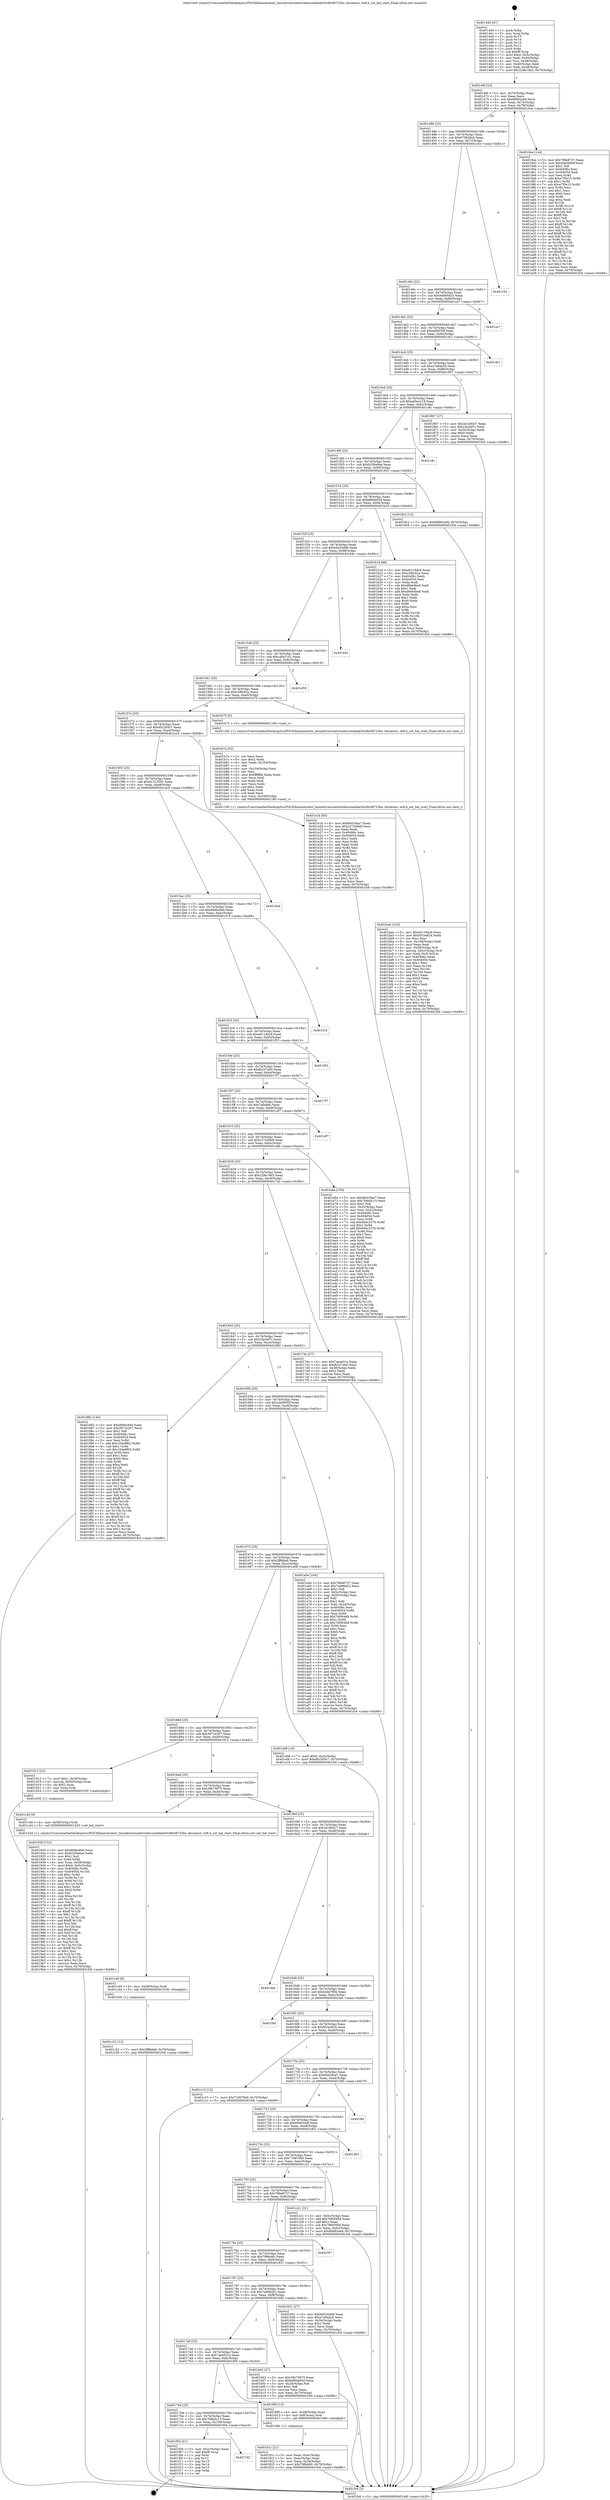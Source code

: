digraph "0x401440" {
  label = "0x401440 (/mnt/c/Users/mathe/Desktop/tcc/POCII/binaries/extr_linuxdriversnetwirelessrealtekrtlwifirtl8723be..btcoexist..wifi.h_set_hal_start_Final-ollvm.out::main(0))"
  labelloc = "t"
  node[shape=record]

  Entry [label="",width=0.3,height=0.3,shape=circle,fillcolor=black,style=filled]
  "0x40146f" [label="{
     0x40146f [23]\l
     | [instrs]\l
     &nbsp;&nbsp;0x40146f \<+3\>: mov -0x70(%rbp),%eax\l
     &nbsp;&nbsp;0x401472 \<+2\>: mov %eax,%ecx\l
     &nbsp;&nbsp;0x401474 \<+6\>: sub $0x80892ee9,%ecx\l
     &nbsp;&nbsp;0x40147a \<+3\>: mov %eax,-0x74(%rbp)\l
     &nbsp;&nbsp;0x40147d \<+3\>: mov %ecx,-0x78(%rbp)\l
     &nbsp;&nbsp;0x401480 \<+6\>: je 00000000004019ce \<main+0x58e\>\l
  }"]
  "0x4019ce" [label="{
     0x4019ce [144]\l
     | [instrs]\l
     &nbsp;&nbsp;0x4019ce \<+5\>: mov $0x789e8737,%eax\l
     &nbsp;&nbsp;0x4019d3 \<+5\>: mov $0x2de0695f,%ecx\l
     &nbsp;&nbsp;0x4019d8 \<+2\>: mov $0x1,%dl\l
     &nbsp;&nbsp;0x4019da \<+7\>: mov 0x40406c,%esi\l
     &nbsp;&nbsp;0x4019e1 \<+7\>: mov 0x404054,%edi\l
     &nbsp;&nbsp;0x4019e8 \<+3\>: mov %esi,%r8d\l
     &nbsp;&nbsp;0x4019eb \<+7\>: add $0xe7f5e15,%r8d\l
     &nbsp;&nbsp;0x4019f2 \<+4\>: sub $0x1,%r8d\l
     &nbsp;&nbsp;0x4019f6 \<+7\>: sub $0xe7f5e15,%r8d\l
     &nbsp;&nbsp;0x4019fd \<+4\>: imul %r8d,%esi\l
     &nbsp;&nbsp;0x401a01 \<+3\>: and $0x1,%esi\l
     &nbsp;&nbsp;0x401a04 \<+3\>: cmp $0x0,%esi\l
     &nbsp;&nbsp;0x401a07 \<+4\>: sete %r9b\l
     &nbsp;&nbsp;0x401a0b \<+3\>: cmp $0xa,%edi\l
     &nbsp;&nbsp;0x401a0e \<+4\>: setl %r10b\l
     &nbsp;&nbsp;0x401a12 \<+3\>: mov %r9b,%r11b\l
     &nbsp;&nbsp;0x401a15 \<+4\>: xor $0xff,%r11b\l
     &nbsp;&nbsp;0x401a19 \<+3\>: mov %r10b,%bl\l
     &nbsp;&nbsp;0x401a1c \<+3\>: xor $0xff,%bl\l
     &nbsp;&nbsp;0x401a1f \<+3\>: xor $0x1,%dl\l
     &nbsp;&nbsp;0x401a22 \<+3\>: mov %r11b,%r14b\l
     &nbsp;&nbsp;0x401a25 \<+4\>: and $0xff,%r14b\l
     &nbsp;&nbsp;0x401a29 \<+3\>: and %dl,%r9b\l
     &nbsp;&nbsp;0x401a2c \<+3\>: mov %bl,%r15b\l
     &nbsp;&nbsp;0x401a2f \<+4\>: and $0xff,%r15b\l
     &nbsp;&nbsp;0x401a33 \<+3\>: and %dl,%r10b\l
     &nbsp;&nbsp;0x401a36 \<+3\>: or %r9b,%r14b\l
     &nbsp;&nbsp;0x401a39 \<+3\>: or %r10b,%r15b\l
     &nbsp;&nbsp;0x401a3c \<+3\>: xor %r15b,%r14b\l
     &nbsp;&nbsp;0x401a3f \<+3\>: or %bl,%r11b\l
     &nbsp;&nbsp;0x401a42 \<+4\>: xor $0xff,%r11b\l
     &nbsp;&nbsp;0x401a46 \<+3\>: or $0x1,%dl\l
     &nbsp;&nbsp;0x401a49 \<+3\>: and %dl,%r11b\l
     &nbsp;&nbsp;0x401a4c \<+3\>: or %r11b,%r14b\l
     &nbsp;&nbsp;0x401a4f \<+4\>: test $0x1,%r14b\l
     &nbsp;&nbsp;0x401a53 \<+3\>: cmovne %ecx,%eax\l
     &nbsp;&nbsp;0x401a56 \<+3\>: mov %eax,-0x70(%rbp)\l
     &nbsp;&nbsp;0x401a59 \<+5\>: jmp 0000000000401fc6 \<main+0xb86\>\l
  }"]
  "0x401486" [label="{
     0x401486 [22]\l
     | [instrs]\l
     &nbsp;&nbsp;0x401486 \<+5\>: jmp 000000000040148b \<main+0x4b\>\l
     &nbsp;&nbsp;0x40148b \<+3\>: mov -0x74(%rbp),%eax\l
     &nbsp;&nbsp;0x40148e \<+5\>: sub $0x870829a5,%eax\l
     &nbsp;&nbsp;0x401493 \<+3\>: mov %eax,-0x7c(%rbp)\l
     &nbsp;&nbsp;0x401496 \<+6\>: je 0000000000401c5e \<main+0x81e\>\l
  }"]
  Exit [label="",width=0.3,height=0.3,shape=circle,fillcolor=black,style=filled,peripheries=2]
  "0x401c5e" [label="{
     0x401c5e\l
  }", style=dashed]
  "0x40149c" [label="{
     0x40149c [22]\l
     | [instrs]\l
     &nbsp;&nbsp;0x40149c \<+5\>: jmp 00000000004014a1 \<main+0x61\>\l
     &nbsp;&nbsp;0x4014a1 \<+3\>: mov -0x74(%rbp),%eax\l
     &nbsp;&nbsp;0x4014a4 \<+5\>: sub $0x94890d33,%eax\l
     &nbsp;&nbsp;0x4014a9 \<+3\>: mov %eax,-0x80(%rbp)\l
     &nbsp;&nbsp;0x4014ac \<+6\>: je 0000000000401ca7 \<main+0x867\>\l
  }"]
  "0x4017d2" [label="{
     0x4017d2\l
  }", style=dashed]
  "0x401ca7" [label="{
     0x401ca7\l
  }", style=dashed]
  "0x4014b2" [label="{
     0x4014b2 [25]\l
     | [instrs]\l
     &nbsp;&nbsp;0x4014b2 \<+5\>: jmp 00000000004014b7 \<main+0x77\>\l
     &nbsp;&nbsp;0x4014b7 \<+3\>: mov -0x74(%rbp),%eax\l
     &nbsp;&nbsp;0x4014ba \<+5\>: sub $0xa4fb550f,%eax\l
     &nbsp;&nbsp;0x4014bf \<+6\>: mov %eax,-0x84(%rbp)\l
     &nbsp;&nbsp;0x4014c5 \<+6\>: je 0000000000401dc1 \<main+0x981\>\l
  }"]
  "0x401f04" [label="{
     0x401f04 [21]\l
     | [instrs]\l
     &nbsp;&nbsp;0x401f04 \<+3\>: mov -0x2c(%rbp),%eax\l
     &nbsp;&nbsp;0x401f07 \<+7\>: add $0xf8,%rsp\l
     &nbsp;&nbsp;0x401f0e \<+1\>: pop %rbx\l
     &nbsp;&nbsp;0x401f0f \<+2\>: pop %r12\l
     &nbsp;&nbsp;0x401f11 \<+2\>: pop %r13\l
     &nbsp;&nbsp;0x401f13 \<+2\>: pop %r14\l
     &nbsp;&nbsp;0x401f15 \<+2\>: pop %r15\l
     &nbsp;&nbsp;0x401f17 \<+1\>: pop %rbp\l
     &nbsp;&nbsp;0x401f18 \<+1\>: ret\l
  }"]
  "0x401dc1" [label="{
     0x401dc1\l
  }", style=dashed]
  "0x4014cb" [label="{
     0x4014cb [25]\l
     | [instrs]\l
     &nbsp;&nbsp;0x4014cb \<+5\>: jmp 00000000004014d0 \<main+0x90\>\l
     &nbsp;&nbsp;0x4014d0 \<+3\>: mov -0x74(%rbp),%eax\l
     &nbsp;&nbsp;0x4014d3 \<+5\>: sub $0xa7a94a26,%eax\l
     &nbsp;&nbsp;0x4014d8 \<+6\>: mov %eax,-0x88(%rbp)\l
     &nbsp;&nbsp;0x4014de \<+6\>: je 0000000000401867 \<main+0x427\>\l
  }"]
  "0x401c52" [label="{
     0x401c52 [12]\l
     | [instrs]\l
     &nbsp;&nbsp;0x401c52 \<+7\>: movl $0x2ff8bfa8,-0x70(%rbp)\l
     &nbsp;&nbsp;0x401c59 \<+5\>: jmp 0000000000401fc6 \<main+0xb86\>\l
  }"]
  "0x401867" [label="{
     0x401867 [27]\l
     | [instrs]\l
     &nbsp;&nbsp;0x401867 \<+5\>: mov $0x3a1b63c7,%eax\l
     &nbsp;&nbsp;0x40186c \<+5\>: mov $0x23a3ef7c,%ecx\l
     &nbsp;&nbsp;0x401871 \<+3\>: mov -0x34(%rbp),%edx\l
     &nbsp;&nbsp;0x401874 \<+3\>: cmp $0x0,%edx\l
     &nbsp;&nbsp;0x401877 \<+3\>: cmove %ecx,%eax\l
     &nbsp;&nbsp;0x40187a \<+3\>: mov %eax,-0x70(%rbp)\l
     &nbsp;&nbsp;0x40187d \<+5\>: jmp 0000000000401fc6 \<main+0xb86\>\l
  }"]
  "0x4014e4" [label="{
     0x4014e4 [25]\l
     | [instrs]\l
     &nbsp;&nbsp;0x4014e4 \<+5\>: jmp 00000000004014e9 \<main+0xa9\>\l
     &nbsp;&nbsp;0x4014e9 \<+3\>: mov -0x74(%rbp),%eax\l
     &nbsp;&nbsp;0x4014ec \<+5\>: sub $0xab5ec218,%eax\l
     &nbsp;&nbsp;0x4014f1 \<+6\>: mov %eax,-0x8c(%rbp)\l
     &nbsp;&nbsp;0x4014f7 \<+6\>: je 0000000000401c8c \<main+0x84c\>\l
  }"]
  "0x401c49" [label="{
     0x401c49 [9]\l
     | [instrs]\l
     &nbsp;&nbsp;0x401c49 \<+4\>: mov -0x58(%rbp),%rdi\l
     &nbsp;&nbsp;0x401c4d \<+5\>: call 0000000000401030 \<free@plt\>\l
     | [calls]\l
     &nbsp;&nbsp;0x401030 \{1\} (unknown)\l
  }"]
  "0x401c8c" [label="{
     0x401c8c\l
  }", style=dashed]
  "0x4014fd" [label="{
     0x4014fd [25]\l
     | [instrs]\l
     &nbsp;&nbsp;0x4014fd \<+5\>: jmp 0000000000401502 \<main+0xc2\>\l
     &nbsp;&nbsp;0x401502 \<+3\>: mov -0x74(%rbp),%eax\l
     &nbsp;&nbsp;0x401505 \<+5\>: sub $0xb259a9ae,%eax\l
     &nbsp;&nbsp;0x40150a \<+6\>: mov %eax,-0x90(%rbp)\l
     &nbsp;&nbsp;0x401510 \<+6\>: je 00000000004019c2 \<main+0x582\>\l
  }"]
  "0x401bae" [label="{
     0x401bae [103]\l
     | [instrs]\l
     &nbsp;&nbsp;0x401bae \<+5\>: mov $0xe0118dc9,%ecx\l
     &nbsp;&nbsp;0x401bb3 \<+5\>: mov $0x5f1be924,%edx\l
     &nbsp;&nbsp;0x401bb8 \<+2\>: xor %esi,%esi\l
     &nbsp;&nbsp;0x401bba \<+6\>: mov -0x108(%rbp),%edi\l
     &nbsp;&nbsp;0x401bc0 \<+3\>: imul %eax,%edi\l
     &nbsp;&nbsp;0x401bc3 \<+4\>: mov -0x58(%rbp),%r8\l
     &nbsp;&nbsp;0x401bc7 \<+4\>: movslq -0x5c(%rbp),%r9\l
     &nbsp;&nbsp;0x401bcb \<+4\>: mov %edi,(%r8,%r9,4)\l
     &nbsp;&nbsp;0x401bcf \<+7\>: mov 0x40406c,%eax\l
     &nbsp;&nbsp;0x401bd6 \<+7\>: mov 0x404054,%edi\l
     &nbsp;&nbsp;0x401bdd \<+3\>: sub $0x1,%esi\l
     &nbsp;&nbsp;0x401be0 \<+3\>: mov %eax,%r10d\l
     &nbsp;&nbsp;0x401be3 \<+3\>: add %esi,%r10d\l
     &nbsp;&nbsp;0x401be6 \<+4\>: imul %r10d,%eax\l
     &nbsp;&nbsp;0x401bea \<+3\>: and $0x1,%eax\l
     &nbsp;&nbsp;0x401bed \<+3\>: cmp $0x0,%eax\l
     &nbsp;&nbsp;0x401bf0 \<+4\>: sete %r11b\l
     &nbsp;&nbsp;0x401bf4 \<+3\>: cmp $0xa,%edi\l
     &nbsp;&nbsp;0x401bf7 \<+3\>: setl %bl\l
     &nbsp;&nbsp;0x401bfa \<+3\>: mov %r11b,%r14b\l
     &nbsp;&nbsp;0x401bfd \<+3\>: and %bl,%r14b\l
     &nbsp;&nbsp;0x401c00 \<+3\>: xor %bl,%r11b\l
     &nbsp;&nbsp;0x401c03 \<+3\>: or %r11b,%r14b\l
     &nbsp;&nbsp;0x401c06 \<+4\>: test $0x1,%r14b\l
     &nbsp;&nbsp;0x401c0a \<+3\>: cmovne %edx,%ecx\l
     &nbsp;&nbsp;0x401c0d \<+3\>: mov %ecx,-0x70(%rbp)\l
     &nbsp;&nbsp;0x401c10 \<+5\>: jmp 0000000000401fc6 \<main+0xb86\>\l
  }"]
  "0x4019c2" [label="{
     0x4019c2 [12]\l
     | [instrs]\l
     &nbsp;&nbsp;0x4019c2 \<+7\>: movl $0x80892ee9,-0x70(%rbp)\l
     &nbsp;&nbsp;0x4019c9 \<+5\>: jmp 0000000000401fc6 \<main+0xb86\>\l
  }"]
  "0x401516" [label="{
     0x401516 [25]\l
     | [instrs]\l
     &nbsp;&nbsp;0x401516 \<+5\>: jmp 000000000040151b \<main+0xdb\>\l
     &nbsp;&nbsp;0x40151b \<+3\>: mov -0x74(%rbp),%eax\l
     &nbsp;&nbsp;0x40151e \<+5\>: sub $0xb86da93d,%eax\l
     &nbsp;&nbsp;0x401523 \<+6\>: mov %eax,-0x94(%rbp)\l
     &nbsp;&nbsp;0x401529 \<+6\>: je 0000000000401b1d \<main+0x6dd\>\l
  }"]
  "0x401b7a" [label="{
     0x401b7a [52]\l
     | [instrs]\l
     &nbsp;&nbsp;0x401b7a \<+2\>: xor %ecx,%ecx\l
     &nbsp;&nbsp;0x401b7c \<+5\>: mov $0x2,%edx\l
     &nbsp;&nbsp;0x401b81 \<+6\>: mov %edx,-0x104(%rbp)\l
     &nbsp;&nbsp;0x401b87 \<+1\>: cltd\l
     &nbsp;&nbsp;0x401b88 \<+6\>: mov -0x104(%rbp),%esi\l
     &nbsp;&nbsp;0x401b8e \<+2\>: idiv %esi\l
     &nbsp;&nbsp;0x401b90 \<+6\>: imul $0xfffffffe,%edx,%edx\l
     &nbsp;&nbsp;0x401b96 \<+2\>: mov %ecx,%edi\l
     &nbsp;&nbsp;0x401b98 \<+2\>: sub %edx,%edi\l
     &nbsp;&nbsp;0x401b9a \<+2\>: mov %ecx,%edx\l
     &nbsp;&nbsp;0x401b9c \<+3\>: sub $0x1,%edx\l
     &nbsp;&nbsp;0x401b9f \<+2\>: add %edx,%edi\l
     &nbsp;&nbsp;0x401ba1 \<+2\>: sub %edi,%ecx\l
     &nbsp;&nbsp;0x401ba3 \<+6\>: mov %ecx,-0x108(%rbp)\l
     &nbsp;&nbsp;0x401ba9 \<+5\>: call 0000000000401160 \<next_i\>\l
     | [calls]\l
     &nbsp;&nbsp;0x401160 \{1\} (/mnt/c/Users/mathe/Desktop/tcc/POCII/binaries/extr_linuxdriversnetwirelessrealtekrtlwifirtl8723be..btcoexist..wifi.h_set_hal_start_Final-ollvm.out::next_i)\l
  }"]
  "0x401b1d" [label="{
     0x401b1d [88]\l
     | [instrs]\l
     &nbsp;&nbsp;0x401b1d \<+5\>: mov $0xe0118dc9,%eax\l
     &nbsp;&nbsp;0x401b22 \<+5\>: mov $0xc5f9c62a,%ecx\l
     &nbsp;&nbsp;0x401b27 \<+7\>: mov 0x40406c,%edx\l
     &nbsp;&nbsp;0x401b2e \<+7\>: mov 0x404054,%esi\l
     &nbsp;&nbsp;0x401b35 \<+2\>: mov %edx,%edi\l
     &nbsp;&nbsp;0x401b37 \<+6\>: sub $0xd9eb4be6,%edi\l
     &nbsp;&nbsp;0x401b3d \<+3\>: sub $0x1,%edi\l
     &nbsp;&nbsp;0x401b40 \<+6\>: add $0xd9eb4be6,%edi\l
     &nbsp;&nbsp;0x401b46 \<+3\>: imul %edi,%edx\l
     &nbsp;&nbsp;0x401b49 \<+3\>: and $0x1,%edx\l
     &nbsp;&nbsp;0x401b4c \<+3\>: cmp $0x0,%edx\l
     &nbsp;&nbsp;0x401b4f \<+4\>: sete %r8b\l
     &nbsp;&nbsp;0x401b53 \<+3\>: cmp $0xa,%esi\l
     &nbsp;&nbsp;0x401b56 \<+4\>: setl %r9b\l
     &nbsp;&nbsp;0x401b5a \<+3\>: mov %r8b,%r10b\l
     &nbsp;&nbsp;0x401b5d \<+3\>: and %r9b,%r10b\l
     &nbsp;&nbsp;0x401b60 \<+3\>: xor %r9b,%r8b\l
     &nbsp;&nbsp;0x401b63 \<+3\>: or %r8b,%r10b\l
     &nbsp;&nbsp;0x401b66 \<+4\>: test $0x1,%r10b\l
     &nbsp;&nbsp;0x401b6a \<+3\>: cmovne %ecx,%eax\l
     &nbsp;&nbsp;0x401b6d \<+3\>: mov %eax,-0x70(%rbp)\l
     &nbsp;&nbsp;0x401b70 \<+5\>: jmp 0000000000401fc6 \<main+0xb86\>\l
  }"]
  "0x40152f" [label="{
     0x40152f [25]\l
     | [instrs]\l
     &nbsp;&nbsp;0x40152f \<+5\>: jmp 0000000000401534 \<main+0xf4\>\l
     &nbsp;&nbsp;0x401534 \<+3\>: mov -0x74(%rbp),%eax\l
     &nbsp;&nbsp;0x401537 \<+5\>: sub $0xb9320dd6,%eax\l
     &nbsp;&nbsp;0x40153c \<+6\>: mov %eax,-0x98(%rbp)\l
     &nbsp;&nbsp;0x401542 \<+6\>: je 000000000040184c \<main+0x40c\>\l
  }"]
  "0x401929" [label="{
     0x401929 [153]\l
     | [instrs]\l
     &nbsp;&nbsp;0x401929 \<+5\>: mov $0xd94bc6e6,%ecx\l
     &nbsp;&nbsp;0x40192e \<+5\>: mov $0xb259a9ae,%edx\l
     &nbsp;&nbsp;0x401933 \<+3\>: mov $0x1,%sil\l
     &nbsp;&nbsp;0x401936 \<+3\>: xor %r8d,%r8d\l
     &nbsp;&nbsp;0x401939 \<+4\>: mov %rax,-0x58(%rbp)\l
     &nbsp;&nbsp;0x40193d \<+7\>: movl $0x0,-0x5c(%rbp)\l
     &nbsp;&nbsp;0x401944 \<+8\>: mov 0x40406c,%r9d\l
     &nbsp;&nbsp;0x40194c \<+8\>: mov 0x404054,%r10d\l
     &nbsp;&nbsp;0x401954 \<+4\>: sub $0x1,%r8d\l
     &nbsp;&nbsp;0x401958 \<+3\>: mov %r9d,%r11d\l
     &nbsp;&nbsp;0x40195b \<+3\>: add %r8d,%r11d\l
     &nbsp;&nbsp;0x40195e \<+4\>: imul %r11d,%r9d\l
     &nbsp;&nbsp;0x401962 \<+4\>: and $0x1,%r9d\l
     &nbsp;&nbsp;0x401966 \<+4\>: cmp $0x0,%r9d\l
     &nbsp;&nbsp;0x40196a \<+3\>: sete %bl\l
     &nbsp;&nbsp;0x40196d \<+4\>: cmp $0xa,%r10d\l
     &nbsp;&nbsp;0x401971 \<+4\>: setl %r14b\l
     &nbsp;&nbsp;0x401975 \<+3\>: mov %bl,%r15b\l
     &nbsp;&nbsp;0x401978 \<+4\>: xor $0xff,%r15b\l
     &nbsp;&nbsp;0x40197c \<+3\>: mov %r14b,%r12b\l
     &nbsp;&nbsp;0x40197f \<+4\>: xor $0xff,%r12b\l
     &nbsp;&nbsp;0x401983 \<+4\>: xor $0x1,%sil\l
     &nbsp;&nbsp;0x401987 \<+3\>: mov %r15b,%r13b\l
     &nbsp;&nbsp;0x40198a \<+4\>: and $0xff,%r13b\l
     &nbsp;&nbsp;0x40198e \<+3\>: and %sil,%bl\l
     &nbsp;&nbsp;0x401991 \<+3\>: mov %r12b,%al\l
     &nbsp;&nbsp;0x401994 \<+2\>: and $0xff,%al\l
     &nbsp;&nbsp;0x401996 \<+3\>: and %sil,%r14b\l
     &nbsp;&nbsp;0x401999 \<+3\>: or %bl,%r13b\l
     &nbsp;&nbsp;0x40199c \<+3\>: or %r14b,%al\l
     &nbsp;&nbsp;0x40199f \<+3\>: xor %al,%r13b\l
     &nbsp;&nbsp;0x4019a2 \<+3\>: or %r12b,%r15b\l
     &nbsp;&nbsp;0x4019a5 \<+4\>: xor $0xff,%r15b\l
     &nbsp;&nbsp;0x4019a9 \<+4\>: or $0x1,%sil\l
     &nbsp;&nbsp;0x4019ad \<+3\>: and %sil,%r15b\l
     &nbsp;&nbsp;0x4019b0 \<+3\>: or %r15b,%r13b\l
     &nbsp;&nbsp;0x4019b3 \<+4\>: test $0x1,%r13b\l
     &nbsp;&nbsp;0x4019b7 \<+3\>: cmovne %edx,%ecx\l
     &nbsp;&nbsp;0x4019ba \<+3\>: mov %ecx,-0x70(%rbp)\l
     &nbsp;&nbsp;0x4019bd \<+5\>: jmp 0000000000401fc6 \<main+0xb86\>\l
  }"]
  "0x40184c" [label="{
     0x40184c\l
  }", style=dashed]
  "0x401548" [label="{
     0x401548 [25]\l
     | [instrs]\l
     &nbsp;&nbsp;0x401548 \<+5\>: jmp 000000000040154d \<main+0x10d\>\l
     &nbsp;&nbsp;0x40154d \<+3\>: mov -0x74(%rbp),%eax\l
     &nbsp;&nbsp;0x401550 \<+5\>: sub $0xc4f431d1,%eax\l
     &nbsp;&nbsp;0x401555 \<+6\>: mov %eax,-0x9c(%rbp)\l
     &nbsp;&nbsp;0x40155b \<+6\>: je 0000000000401d59 \<main+0x919\>\l
  }"]
  "0x40181c" [label="{
     0x40181c [21]\l
     | [instrs]\l
     &nbsp;&nbsp;0x40181c \<+3\>: mov %eax,-0x4c(%rbp)\l
     &nbsp;&nbsp;0x40181f \<+3\>: mov -0x4c(%rbp),%eax\l
     &nbsp;&nbsp;0x401822 \<+3\>: mov %eax,-0x34(%rbp)\l
     &nbsp;&nbsp;0x401825 \<+7\>: movl $0x79f6d4fc,-0x70(%rbp)\l
     &nbsp;&nbsp;0x40182c \<+5\>: jmp 0000000000401fc6 \<main+0xb86\>\l
  }"]
  "0x401d59" [label="{
     0x401d59\l
  }", style=dashed]
  "0x401561" [label="{
     0x401561 [25]\l
     | [instrs]\l
     &nbsp;&nbsp;0x401561 \<+5\>: jmp 0000000000401566 \<main+0x126\>\l
     &nbsp;&nbsp;0x401566 \<+3\>: mov -0x74(%rbp),%eax\l
     &nbsp;&nbsp;0x401569 \<+5\>: sub $0xc5f9c62a,%eax\l
     &nbsp;&nbsp;0x40156e \<+6\>: mov %eax,-0xa0(%rbp)\l
     &nbsp;&nbsp;0x401574 \<+6\>: je 0000000000401b75 \<main+0x735\>\l
  }"]
  "0x4017b9" [label="{
     0x4017b9 [25]\l
     | [instrs]\l
     &nbsp;&nbsp;0x4017b9 \<+5\>: jmp 00000000004017be \<main+0x37e\>\l
     &nbsp;&nbsp;0x4017be \<+3\>: mov -0x74(%rbp),%eax\l
     &nbsp;&nbsp;0x4017c1 \<+5\>: sub $0x7b8e5c13,%eax\l
     &nbsp;&nbsp;0x4017c6 \<+6\>: mov %eax,-0x100(%rbp)\l
     &nbsp;&nbsp;0x4017cc \<+6\>: je 0000000000401f04 \<main+0xac4\>\l
  }"]
  "0x401b75" [label="{
     0x401b75 [5]\l
     | [instrs]\l
     &nbsp;&nbsp;0x401b75 \<+5\>: call 0000000000401160 \<next_i\>\l
     | [calls]\l
     &nbsp;&nbsp;0x401160 \{1\} (/mnt/c/Users/mathe/Desktop/tcc/POCII/binaries/extr_linuxdriversnetwirelessrealtekrtlwifirtl8723be..btcoexist..wifi.h_set_hal_start_Final-ollvm.out::next_i)\l
  }"]
  "0x40157a" [label="{
     0x40157a [25]\l
     | [instrs]\l
     &nbsp;&nbsp;0x40157a \<+5\>: jmp 000000000040157f \<main+0x13f\>\l
     &nbsp;&nbsp;0x40157f \<+3\>: mov -0x74(%rbp),%eax\l
     &nbsp;&nbsp;0x401582 \<+5\>: sub $0xd02305c7,%eax\l
     &nbsp;&nbsp;0x401587 \<+6\>: mov %eax,-0xa4(%rbp)\l
     &nbsp;&nbsp;0x40158d \<+6\>: je 0000000000401e1b \<main+0x9db\>\l
  }"]
  "0x40180f" [label="{
     0x40180f [13]\l
     | [instrs]\l
     &nbsp;&nbsp;0x40180f \<+4\>: mov -0x48(%rbp),%rax\l
     &nbsp;&nbsp;0x401813 \<+4\>: mov 0x8(%rax),%rdi\l
     &nbsp;&nbsp;0x401817 \<+5\>: call 0000000000401060 \<atoi@plt\>\l
     | [calls]\l
     &nbsp;&nbsp;0x401060 \{1\} (unknown)\l
  }"]
  "0x401e1b" [label="{
     0x401e1b [83]\l
     | [instrs]\l
     &nbsp;&nbsp;0x401e1b \<+5\>: mov $0x66d18aa7,%eax\l
     &nbsp;&nbsp;0x401e20 \<+5\>: mov $0x2272d4b9,%ecx\l
     &nbsp;&nbsp;0x401e25 \<+2\>: xor %edx,%edx\l
     &nbsp;&nbsp;0x401e27 \<+7\>: mov 0x40406c,%esi\l
     &nbsp;&nbsp;0x401e2e \<+7\>: mov 0x404054,%edi\l
     &nbsp;&nbsp;0x401e35 \<+3\>: sub $0x1,%edx\l
     &nbsp;&nbsp;0x401e38 \<+3\>: mov %esi,%r8d\l
     &nbsp;&nbsp;0x401e3b \<+3\>: add %edx,%r8d\l
     &nbsp;&nbsp;0x401e3e \<+4\>: imul %r8d,%esi\l
     &nbsp;&nbsp;0x401e42 \<+3\>: and $0x1,%esi\l
     &nbsp;&nbsp;0x401e45 \<+3\>: cmp $0x0,%esi\l
     &nbsp;&nbsp;0x401e48 \<+4\>: sete %r9b\l
     &nbsp;&nbsp;0x401e4c \<+3\>: cmp $0xa,%edi\l
     &nbsp;&nbsp;0x401e4f \<+4\>: setl %r10b\l
     &nbsp;&nbsp;0x401e53 \<+3\>: mov %r9b,%r11b\l
     &nbsp;&nbsp;0x401e56 \<+3\>: and %r10b,%r11b\l
     &nbsp;&nbsp;0x401e59 \<+3\>: xor %r10b,%r9b\l
     &nbsp;&nbsp;0x401e5c \<+3\>: or %r9b,%r11b\l
     &nbsp;&nbsp;0x401e5f \<+4\>: test $0x1,%r11b\l
     &nbsp;&nbsp;0x401e63 \<+3\>: cmovne %ecx,%eax\l
     &nbsp;&nbsp;0x401e66 \<+3\>: mov %eax,-0x70(%rbp)\l
     &nbsp;&nbsp;0x401e69 \<+5\>: jmp 0000000000401fc6 \<main+0xb86\>\l
  }"]
  "0x401593" [label="{
     0x401593 [25]\l
     | [instrs]\l
     &nbsp;&nbsp;0x401593 \<+5\>: jmp 0000000000401598 \<main+0x158\>\l
     &nbsp;&nbsp;0x401598 \<+3\>: mov -0x74(%rbp),%eax\l
     &nbsp;&nbsp;0x40159b \<+5\>: sub $0xd1312591,%eax\l
     &nbsp;&nbsp;0x4015a0 \<+6\>: mov %eax,-0xa8(%rbp)\l
     &nbsp;&nbsp;0x4015a6 \<+6\>: je 0000000000401dcd \<main+0x98d\>\l
  }"]
  "0x4017a0" [label="{
     0x4017a0 [25]\l
     | [instrs]\l
     &nbsp;&nbsp;0x4017a0 \<+5\>: jmp 00000000004017a5 \<main+0x365\>\l
     &nbsp;&nbsp;0x4017a5 \<+3\>: mov -0x74(%rbp),%eax\l
     &nbsp;&nbsp;0x4017a8 \<+5\>: sub $0x7aee631e,%eax\l
     &nbsp;&nbsp;0x4017ad \<+6\>: mov %eax,-0xfc(%rbp)\l
     &nbsp;&nbsp;0x4017b3 \<+6\>: je 000000000040180f \<main+0x3cf\>\l
  }"]
  "0x401dcd" [label="{
     0x401dcd\l
  }", style=dashed]
  "0x4015ac" [label="{
     0x4015ac [25]\l
     | [instrs]\l
     &nbsp;&nbsp;0x4015ac \<+5\>: jmp 00000000004015b1 \<main+0x171\>\l
     &nbsp;&nbsp;0x4015b1 \<+3\>: mov -0x74(%rbp),%eax\l
     &nbsp;&nbsp;0x4015b4 \<+5\>: sub $0xd94bc6e6,%eax\l
     &nbsp;&nbsp;0x4015b9 \<+6\>: mov %eax,-0xac(%rbp)\l
     &nbsp;&nbsp;0x4015bf \<+6\>: je 0000000000401f19 \<main+0xad9\>\l
  }"]
  "0x401b02" [label="{
     0x401b02 [27]\l
     | [instrs]\l
     &nbsp;&nbsp;0x401b02 \<+5\>: mov $0x39b75875,%eax\l
     &nbsp;&nbsp;0x401b07 \<+5\>: mov $0xb86da93d,%ecx\l
     &nbsp;&nbsp;0x401b0c \<+3\>: mov -0x2d(%rbp),%dl\l
     &nbsp;&nbsp;0x401b0f \<+3\>: test $0x1,%dl\l
     &nbsp;&nbsp;0x401b12 \<+3\>: cmovne %ecx,%eax\l
     &nbsp;&nbsp;0x401b15 \<+3\>: mov %eax,-0x70(%rbp)\l
     &nbsp;&nbsp;0x401b18 \<+5\>: jmp 0000000000401fc6 \<main+0xb86\>\l
  }"]
  "0x401f19" [label="{
     0x401f19\l
  }", style=dashed]
  "0x4015c5" [label="{
     0x4015c5 [25]\l
     | [instrs]\l
     &nbsp;&nbsp;0x4015c5 \<+5\>: jmp 00000000004015ca \<main+0x18a\>\l
     &nbsp;&nbsp;0x4015ca \<+3\>: mov -0x74(%rbp),%eax\l
     &nbsp;&nbsp;0x4015cd \<+5\>: sub $0xe0118dc9,%eax\l
     &nbsp;&nbsp;0x4015d2 \<+6\>: mov %eax,-0xb0(%rbp)\l
     &nbsp;&nbsp;0x4015d8 \<+6\>: je 0000000000401f53 \<main+0xb13\>\l
  }"]
  "0x401787" [label="{
     0x401787 [25]\l
     | [instrs]\l
     &nbsp;&nbsp;0x401787 \<+5\>: jmp 000000000040178c \<main+0x34c\>\l
     &nbsp;&nbsp;0x40178c \<+3\>: mov -0x74(%rbp),%eax\l
     &nbsp;&nbsp;0x40178f \<+5\>: sub $0x7ad96d32,%eax\l
     &nbsp;&nbsp;0x401794 \<+6\>: mov %eax,-0xf8(%rbp)\l
     &nbsp;&nbsp;0x40179a \<+6\>: je 0000000000401b02 \<main+0x6c2\>\l
  }"]
  "0x401f53" [label="{
     0x401f53\l
  }", style=dashed]
  "0x4015de" [label="{
     0x4015de [25]\l
     | [instrs]\l
     &nbsp;&nbsp;0x4015de \<+5\>: jmp 00000000004015e3 \<main+0x1a3\>\l
     &nbsp;&nbsp;0x4015e3 \<+3\>: mov -0x74(%rbp),%eax\l
     &nbsp;&nbsp;0x4015e6 \<+5\>: sub $0xfb237a00,%eax\l
     &nbsp;&nbsp;0x4015eb \<+6\>: mov %eax,-0xb4(%rbp)\l
     &nbsp;&nbsp;0x4015f1 \<+6\>: je 00000000004017f7 \<main+0x3b7\>\l
  }"]
  "0x401831" [label="{
     0x401831 [27]\l
     | [instrs]\l
     &nbsp;&nbsp;0x401831 \<+5\>: mov $0xb9320dd6,%eax\l
     &nbsp;&nbsp;0x401836 \<+5\>: mov $0xa7a94a26,%ecx\l
     &nbsp;&nbsp;0x40183b \<+3\>: mov -0x34(%rbp),%edx\l
     &nbsp;&nbsp;0x40183e \<+3\>: cmp $0x1,%edx\l
     &nbsp;&nbsp;0x401841 \<+3\>: cmovl %ecx,%eax\l
     &nbsp;&nbsp;0x401844 \<+3\>: mov %eax,-0x70(%rbp)\l
     &nbsp;&nbsp;0x401847 \<+5\>: jmp 0000000000401fc6 \<main+0xb86\>\l
  }"]
  "0x4017f7" [label="{
     0x4017f7\l
  }", style=dashed]
  "0x4015f7" [label="{
     0x4015f7 [25]\l
     | [instrs]\l
     &nbsp;&nbsp;0x4015f7 \<+5\>: jmp 00000000004015fc \<main+0x1bc\>\l
     &nbsp;&nbsp;0x4015fc \<+3\>: mov -0x74(%rbp),%eax\l
     &nbsp;&nbsp;0x4015ff \<+5\>: sub $0x7adab8c,%eax\l
     &nbsp;&nbsp;0x401604 \<+6\>: mov %eax,-0xb8(%rbp)\l
     &nbsp;&nbsp;0x40160a \<+6\>: je 0000000000401df7 \<main+0x9b7\>\l
  }"]
  "0x40176e" [label="{
     0x40176e [25]\l
     | [instrs]\l
     &nbsp;&nbsp;0x40176e \<+5\>: jmp 0000000000401773 \<main+0x333\>\l
     &nbsp;&nbsp;0x401773 \<+3\>: mov -0x74(%rbp),%eax\l
     &nbsp;&nbsp;0x401776 \<+5\>: sub $0x79f6d4fc,%eax\l
     &nbsp;&nbsp;0x40177b \<+6\>: mov %eax,-0xf4(%rbp)\l
     &nbsp;&nbsp;0x401781 \<+6\>: je 0000000000401831 \<main+0x3f1\>\l
  }"]
  "0x401df7" [label="{
     0x401df7\l
  }", style=dashed]
  "0x401610" [label="{
     0x401610 [25]\l
     | [instrs]\l
     &nbsp;&nbsp;0x401610 \<+5\>: jmp 0000000000401615 \<main+0x1d5\>\l
     &nbsp;&nbsp;0x401615 \<+3\>: mov -0x74(%rbp),%eax\l
     &nbsp;&nbsp;0x401618 \<+5\>: sub $0x2272d4b9,%eax\l
     &nbsp;&nbsp;0x40161d \<+6\>: mov %eax,-0xbc(%rbp)\l
     &nbsp;&nbsp;0x401623 \<+6\>: je 0000000000401e6e \<main+0xa2e\>\l
  }"]
  "0x401f47" [label="{
     0x401f47\l
  }", style=dashed]
  "0x401e6e" [label="{
     0x401e6e [150]\l
     | [instrs]\l
     &nbsp;&nbsp;0x401e6e \<+5\>: mov $0x66d18aa7,%eax\l
     &nbsp;&nbsp;0x401e73 \<+5\>: mov $0x7b8e5c13,%ecx\l
     &nbsp;&nbsp;0x401e78 \<+2\>: mov $0x1,%dl\l
     &nbsp;&nbsp;0x401e7a \<+3\>: mov -0x3c(%rbp),%esi\l
     &nbsp;&nbsp;0x401e7d \<+3\>: mov %esi,-0x2c(%rbp)\l
     &nbsp;&nbsp;0x401e80 \<+7\>: mov 0x40406c,%esi\l
     &nbsp;&nbsp;0x401e87 \<+7\>: mov 0x404054,%edi\l
     &nbsp;&nbsp;0x401e8e \<+3\>: mov %esi,%r8d\l
     &nbsp;&nbsp;0x401e91 \<+7\>: sub $0x6d4c237b,%r8d\l
     &nbsp;&nbsp;0x401e98 \<+4\>: sub $0x1,%r8d\l
     &nbsp;&nbsp;0x401e9c \<+7\>: add $0x6d4c237b,%r8d\l
     &nbsp;&nbsp;0x401ea3 \<+4\>: imul %r8d,%esi\l
     &nbsp;&nbsp;0x401ea7 \<+3\>: and $0x1,%esi\l
     &nbsp;&nbsp;0x401eaa \<+3\>: cmp $0x0,%esi\l
     &nbsp;&nbsp;0x401ead \<+4\>: sete %r9b\l
     &nbsp;&nbsp;0x401eb1 \<+3\>: cmp $0xa,%edi\l
     &nbsp;&nbsp;0x401eb4 \<+4\>: setl %r10b\l
     &nbsp;&nbsp;0x401eb8 \<+3\>: mov %r9b,%r11b\l
     &nbsp;&nbsp;0x401ebb \<+4\>: xor $0xff,%r11b\l
     &nbsp;&nbsp;0x401ebf \<+3\>: mov %r10b,%bl\l
     &nbsp;&nbsp;0x401ec2 \<+3\>: xor $0xff,%bl\l
     &nbsp;&nbsp;0x401ec5 \<+3\>: xor $0x1,%dl\l
     &nbsp;&nbsp;0x401ec8 \<+3\>: mov %r11b,%r14b\l
     &nbsp;&nbsp;0x401ecb \<+4\>: and $0xff,%r14b\l
     &nbsp;&nbsp;0x401ecf \<+3\>: and %dl,%r9b\l
     &nbsp;&nbsp;0x401ed2 \<+3\>: mov %bl,%r15b\l
     &nbsp;&nbsp;0x401ed5 \<+4\>: and $0xff,%r15b\l
     &nbsp;&nbsp;0x401ed9 \<+3\>: and %dl,%r10b\l
     &nbsp;&nbsp;0x401edc \<+3\>: or %r9b,%r14b\l
     &nbsp;&nbsp;0x401edf \<+3\>: or %r10b,%r15b\l
     &nbsp;&nbsp;0x401ee2 \<+3\>: xor %r15b,%r14b\l
     &nbsp;&nbsp;0x401ee5 \<+3\>: or %bl,%r11b\l
     &nbsp;&nbsp;0x401ee8 \<+4\>: xor $0xff,%r11b\l
     &nbsp;&nbsp;0x401eec \<+3\>: or $0x1,%dl\l
     &nbsp;&nbsp;0x401eef \<+3\>: and %dl,%r11b\l
     &nbsp;&nbsp;0x401ef2 \<+3\>: or %r11b,%r14b\l
     &nbsp;&nbsp;0x401ef5 \<+4\>: test $0x1,%r14b\l
     &nbsp;&nbsp;0x401ef9 \<+3\>: cmovne %ecx,%eax\l
     &nbsp;&nbsp;0x401efc \<+3\>: mov %eax,-0x70(%rbp)\l
     &nbsp;&nbsp;0x401eff \<+5\>: jmp 0000000000401fc6 \<main+0xb86\>\l
  }"]
  "0x401629" [label="{
     0x401629 [25]\l
     | [instrs]\l
     &nbsp;&nbsp;0x401629 \<+5\>: jmp 000000000040162e \<main+0x1ee\>\l
     &nbsp;&nbsp;0x40162e \<+3\>: mov -0x74(%rbp),%eax\l
     &nbsp;&nbsp;0x401631 \<+5\>: sub $0x228e19d3,%eax\l
     &nbsp;&nbsp;0x401636 \<+6\>: mov %eax,-0xc0(%rbp)\l
     &nbsp;&nbsp;0x40163c \<+6\>: je 00000000004017dc \<main+0x39c\>\l
  }"]
  "0x401755" [label="{
     0x401755 [25]\l
     | [instrs]\l
     &nbsp;&nbsp;0x401755 \<+5\>: jmp 000000000040175a \<main+0x31a\>\l
     &nbsp;&nbsp;0x40175a \<+3\>: mov -0x74(%rbp),%eax\l
     &nbsp;&nbsp;0x40175d \<+5\>: sub $0x789e8737,%eax\l
     &nbsp;&nbsp;0x401762 \<+6\>: mov %eax,-0xf0(%rbp)\l
     &nbsp;&nbsp;0x401768 \<+6\>: je 0000000000401f47 \<main+0xb07\>\l
  }"]
  "0x4017dc" [label="{
     0x4017dc [27]\l
     | [instrs]\l
     &nbsp;&nbsp;0x4017dc \<+5\>: mov $0x7aee631e,%eax\l
     &nbsp;&nbsp;0x4017e1 \<+5\>: mov $0xfb237a00,%ecx\l
     &nbsp;&nbsp;0x4017e6 \<+3\>: mov -0x38(%rbp),%edx\l
     &nbsp;&nbsp;0x4017e9 \<+3\>: cmp $0x2,%edx\l
     &nbsp;&nbsp;0x4017ec \<+3\>: cmovne %ecx,%eax\l
     &nbsp;&nbsp;0x4017ef \<+3\>: mov %eax,-0x70(%rbp)\l
     &nbsp;&nbsp;0x4017f2 \<+5\>: jmp 0000000000401fc6 \<main+0xb86\>\l
  }"]
  "0x401642" [label="{
     0x401642 [25]\l
     | [instrs]\l
     &nbsp;&nbsp;0x401642 \<+5\>: jmp 0000000000401647 \<main+0x207\>\l
     &nbsp;&nbsp;0x401647 \<+3\>: mov -0x74(%rbp),%eax\l
     &nbsp;&nbsp;0x40164a \<+5\>: sub $0x23a3ef7c,%eax\l
     &nbsp;&nbsp;0x40164f \<+6\>: mov %eax,-0xc4(%rbp)\l
     &nbsp;&nbsp;0x401655 \<+6\>: je 0000000000401882 \<main+0x442\>\l
  }"]
  "0x401fc6" [label="{
     0x401fc6 [5]\l
     | [instrs]\l
     &nbsp;&nbsp;0x401fc6 \<+5\>: jmp 000000000040146f \<main+0x2f\>\l
  }"]
  "0x401440" [label="{
     0x401440 [47]\l
     | [instrs]\l
     &nbsp;&nbsp;0x401440 \<+1\>: push %rbp\l
     &nbsp;&nbsp;0x401441 \<+3\>: mov %rsp,%rbp\l
     &nbsp;&nbsp;0x401444 \<+2\>: push %r15\l
     &nbsp;&nbsp;0x401446 \<+2\>: push %r14\l
     &nbsp;&nbsp;0x401448 \<+2\>: push %r13\l
     &nbsp;&nbsp;0x40144a \<+2\>: push %r12\l
     &nbsp;&nbsp;0x40144c \<+1\>: push %rbx\l
     &nbsp;&nbsp;0x40144d \<+7\>: sub $0xf8,%rsp\l
     &nbsp;&nbsp;0x401454 \<+7\>: movl $0x0,-0x3c(%rbp)\l
     &nbsp;&nbsp;0x40145b \<+3\>: mov %edi,-0x40(%rbp)\l
     &nbsp;&nbsp;0x40145e \<+4\>: mov %rsi,-0x48(%rbp)\l
     &nbsp;&nbsp;0x401462 \<+3\>: mov -0x40(%rbp),%edi\l
     &nbsp;&nbsp;0x401465 \<+3\>: mov %edi,-0x38(%rbp)\l
     &nbsp;&nbsp;0x401468 \<+7\>: movl $0x228e19d3,-0x70(%rbp)\l
  }"]
  "0x401c21" [label="{
     0x401c21 [31]\l
     | [instrs]\l
     &nbsp;&nbsp;0x401c21 \<+3\>: mov -0x5c(%rbp),%eax\l
     &nbsp;&nbsp;0x401c24 \<+5\>: add $0x7f90595d,%eax\l
     &nbsp;&nbsp;0x401c29 \<+3\>: add $0x1,%eax\l
     &nbsp;&nbsp;0x401c2c \<+5\>: sub $0x7f90595d,%eax\l
     &nbsp;&nbsp;0x401c31 \<+3\>: mov %eax,-0x5c(%rbp)\l
     &nbsp;&nbsp;0x401c34 \<+7\>: movl $0x80892ee9,-0x70(%rbp)\l
     &nbsp;&nbsp;0x401c3b \<+5\>: jmp 0000000000401fc6 \<main+0xb86\>\l
  }"]
  "0x401882" [label="{
     0x401882 [144]\l
     | [instrs]\l
     &nbsp;&nbsp;0x401882 \<+5\>: mov $0xd94bc6e6,%eax\l
     &nbsp;&nbsp;0x401887 \<+5\>: mov $0x3971e267,%ecx\l
     &nbsp;&nbsp;0x40188c \<+2\>: mov $0x1,%dl\l
     &nbsp;&nbsp;0x40188e \<+7\>: mov 0x40406c,%esi\l
     &nbsp;&nbsp;0x401895 \<+7\>: mov 0x404054,%edi\l
     &nbsp;&nbsp;0x40189c \<+3\>: mov %esi,%r8d\l
     &nbsp;&nbsp;0x40189f \<+7\>: add $0x104e9f02,%r8d\l
     &nbsp;&nbsp;0x4018a6 \<+4\>: sub $0x1,%r8d\l
     &nbsp;&nbsp;0x4018aa \<+7\>: sub $0x104e9f02,%r8d\l
     &nbsp;&nbsp;0x4018b1 \<+4\>: imul %r8d,%esi\l
     &nbsp;&nbsp;0x4018b5 \<+3\>: and $0x1,%esi\l
     &nbsp;&nbsp;0x4018b8 \<+3\>: cmp $0x0,%esi\l
     &nbsp;&nbsp;0x4018bb \<+4\>: sete %r9b\l
     &nbsp;&nbsp;0x4018bf \<+3\>: cmp $0xa,%edi\l
     &nbsp;&nbsp;0x4018c2 \<+4\>: setl %r10b\l
     &nbsp;&nbsp;0x4018c6 \<+3\>: mov %r9b,%r11b\l
     &nbsp;&nbsp;0x4018c9 \<+4\>: xor $0xff,%r11b\l
     &nbsp;&nbsp;0x4018cd \<+3\>: mov %r10b,%bl\l
     &nbsp;&nbsp;0x4018d0 \<+3\>: xor $0xff,%bl\l
     &nbsp;&nbsp;0x4018d3 \<+3\>: xor $0x1,%dl\l
     &nbsp;&nbsp;0x4018d6 \<+3\>: mov %r11b,%r14b\l
     &nbsp;&nbsp;0x4018d9 \<+4\>: and $0xff,%r14b\l
     &nbsp;&nbsp;0x4018dd \<+3\>: and %dl,%r9b\l
     &nbsp;&nbsp;0x4018e0 \<+3\>: mov %bl,%r15b\l
     &nbsp;&nbsp;0x4018e3 \<+4\>: and $0xff,%r15b\l
     &nbsp;&nbsp;0x4018e7 \<+3\>: and %dl,%r10b\l
     &nbsp;&nbsp;0x4018ea \<+3\>: or %r9b,%r14b\l
     &nbsp;&nbsp;0x4018ed \<+3\>: or %r10b,%r15b\l
     &nbsp;&nbsp;0x4018f0 \<+3\>: xor %r15b,%r14b\l
     &nbsp;&nbsp;0x4018f3 \<+3\>: or %bl,%r11b\l
     &nbsp;&nbsp;0x4018f6 \<+4\>: xor $0xff,%r11b\l
     &nbsp;&nbsp;0x4018fa \<+3\>: or $0x1,%dl\l
     &nbsp;&nbsp;0x4018fd \<+3\>: and %dl,%r11b\l
     &nbsp;&nbsp;0x401900 \<+3\>: or %r11b,%r14b\l
     &nbsp;&nbsp;0x401903 \<+4\>: test $0x1,%r14b\l
     &nbsp;&nbsp;0x401907 \<+3\>: cmovne %ecx,%eax\l
     &nbsp;&nbsp;0x40190a \<+3\>: mov %eax,-0x70(%rbp)\l
     &nbsp;&nbsp;0x40190d \<+5\>: jmp 0000000000401fc6 \<main+0xb86\>\l
  }"]
  "0x40165b" [label="{
     0x40165b [25]\l
     | [instrs]\l
     &nbsp;&nbsp;0x40165b \<+5\>: jmp 0000000000401660 \<main+0x220\>\l
     &nbsp;&nbsp;0x401660 \<+3\>: mov -0x74(%rbp),%eax\l
     &nbsp;&nbsp;0x401663 \<+5\>: sub $0x2de0695f,%eax\l
     &nbsp;&nbsp;0x401668 \<+6\>: mov %eax,-0xc8(%rbp)\l
     &nbsp;&nbsp;0x40166e \<+6\>: je 0000000000401a5e \<main+0x61e\>\l
  }"]
  "0x40173c" [label="{
     0x40173c [25]\l
     | [instrs]\l
     &nbsp;&nbsp;0x40173c \<+5\>: jmp 0000000000401741 \<main+0x301\>\l
     &nbsp;&nbsp;0x401741 \<+3\>: mov -0x74(%rbp),%eax\l
     &nbsp;&nbsp;0x401744 \<+5\>: sub $0x710670b0,%eax\l
     &nbsp;&nbsp;0x401749 \<+6\>: mov %eax,-0xec(%rbp)\l
     &nbsp;&nbsp;0x40174f \<+6\>: je 0000000000401c21 \<main+0x7e1\>\l
  }"]
  "0x401a5e" [label="{
     0x401a5e [164]\l
     | [instrs]\l
     &nbsp;&nbsp;0x401a5e \<+5\>: mov $0x789e8737,%eax\l
     &nbsp;&nbsp;0x401a63 \<+5\>: mov $0x7ad96d32,%ecx\l
     &nbsp;&nbsp;0x401a68 \<+2\>: mov $0x1,%dl\l
     &nbsp;&nbsp;0x401a6a \<+3\>: mov -0x5c(%rbp),%esi\l
     &nbsp;&nbsp;0x401a6d \<+3\>: cmp -0x50(%rbp),%esi\l
     &nbsp;&nbsp;0x401a70 \<+4\>: setl %dil\l
     &nbsp;&nbsp;0x401a74 \<+4\>: and $0x1,%dil\l
     &nbsp;&nbsp;0x401a78 \<+4\>: mov %dil,-0x2d(%rbp)\l
     &nbsp;&nbsp;0x401a7c \<+7\>: mov 0x40406c,%esi\l
     &nbsp;&nbsp;0x401a83 \<+8\>: mov 0x404054,%r8d\l
     &nbsp;&nbsp;0x401a8b \<+3\>: mov %esi,%r9d\l
     &nbsp;&nbsp;0x401a8e \<+7\>: add $0x74f06468,%r9d\l
     &nbsp;&nbsp;0x401a95 \<+4\>: sub $0x1,%r9d\l
     &nbsp;&nbsp;0x401a99 \<+7\>: sub $0x74f06468,%r9d\l
     &nbsp;&nbsp;0x401aa0 \<+4\>: imul %r9d,%esi\l
     &nbsp;&nbsp;0x401aa4 \<+3\>: and $0x1,%esi\l
     &nbsp;&nbsp;0x401aa7 \<+3\>: cmp $0x0,%esi\l
     &nbsp;&nbsp;0x401aaa \<+4\>: sete %dil\l
     &nbsp;&nbsp;0x401aae \<+4\>: cmp $0xa,%r8d\l
     &nbsp;&nbsp;0x401ab2 \<+4\>: setl %r10b\l
     &nbsp;&nbsp;0x401ab6 \<+3\>: mov %dil,%r11b\l
     &nbsp;&nbsp;0x401ab9 \<+4\>: xor $0xff,%r11b\l
     &nbsp;&nbsp;0x401abd \<+3\>: mov %r10b,%bl\l
     &nbsp;&nbsp;0x401ac0 \<+3\>: xor $0xff,%bl\l
     &nbsp;&nbsp;0x401ac3 \<+3\>: xor $0x1,%dl\l
     &nbsp;&nbsp;0x401ac6 \<+3\>: mov %r11b,%r14b\l
     &nbsp;&nbsp;0x401ac9 \<+4\>: and $0xff,%r14b\l
     &nbsp;&nbsp;0x401acd \<+3\>: and %dl,%dil\l
     &nbsp;&nbsp;0x401ad0 \<+3\>: mov %bl,%r15b\l
     &nbsp;&nbsp;0x401ad3 \<+4\>: and $0xff,%r15b\l
     &nbsp;&nbsp;0x401ad7 \<+3\>: and %dl,%r10b\l
     &nbsp;&nbsp;0x401ada \<+3\>: or %dil,%r14b\l
     &nbsp;&nbsp;0x401add \<+3\>: or %r10b,%r15b\l
     &nbsp;&nbsp;0x401ae0 \<+3\>: xor %r15b,%r14b\l
     &nbsp;&nbsp;0x401ae3 \<+3\>: or %bl,%r11b\l
     &nbsp;&nbsp;0x401ae6 \<+4\>: xor $0xff,%r11b\l
     &nbsp;&nbsp;0x401aea \<+3\>: or $0x1,%dl\l
     &nbsp;&nbsp;0x401aed \<+3\>: and %dl,%r11b\l
     &nbsp;&nbsp;0x401af0 \<+3\>: or %r11b,%r14b\l
     &nbsp;&nbsp;0x401af3 \<+4\>: test $0x1,%r14b\l
     &nbsp;&nbsp;0x401af7 \<+3\>: cmovne %ecx,%eax\l
     &nbsp;&nbsp;0x401afa \<+3\>: mov %eax,-0x70(%rbp)\l
     &nbsp;&nbsp;0x401afd \<+5\>: jmp 0000000000401fc6 \<main+0xb86\>\l
  }"]
  "0x401674" [label="{
     0x401674 [25]\l
     | [instrs]\l
     &nbsp;&nbsp;0x401674 \<+5\>: jmp 0000000000401679 \<main+0x239\>\l
     &nbsp;&nbsp;0x401679 \<+3\>: mov -0x74(%rbp),%eax\l
     &nbsp;&nbsp;0x40167c \<+5\>: sub $0x2ff8bfa8,%eax\l
     &nbsp;&nbsp;0x401681 \<+6\>: mov %eax,-0xcc(%rbp)\l
     &nbsp;&nbsp;0x401687 \<+6\>: je 0000000000401e08 \<main+0x9c8\>\l
  }"]
  "0x401d01" [label="{
     0x401d01\l
  }", style=dashed]
  "0x401e08" [label="{
     0x401e08 [19]\l
     | [instrs]\l
     &nbsp;&nbsp;0x401e08 \<+7\>: movl $0x0,-0x3c(%rbp)\l
     &nbsp;&nbsp;0x401e0f \<+7\>: movl $0xd02305c7,-0x70(%rbp)\l
     &nbsp;&nbsp;0x401e16 \<+5\>: jmp 0000000000401fc6 \<main+0xb86\>\l
  }"]
  "0x40168d" [label="{
     0x40168d [25]\l
     | [instrs]\l
     &nbsp;&nbsp;0x40168d \<+5\>: jmp 0000000000401692 \<main+0x252\>\l
     &nbsp;&nbsp;0x401692 \<+3\>: mov -0x74(%rbp),%eax\l
     &nbsp;&nbsp;0x401695 \<+5\>: sub $0x3971e267,%eax\l
     &nbsp;&nbsp;0x40169a \<+6\>: mov %eax,-0xd0(%rbp)\l
     &nbsp;&nbsp;0x4016a0 \<+6\>: je 0000000000401912 \<main+0x4d2\>\l
  }"]
  "0x401723" [label="{
     0x401723 [25]\l
     | [instrs]\l
     &nbsp;&nbsp;0x401723 \<+5\>: jmp 0000000000401728 \<main+0x2e8\>\l
     &nbsp;&nbsp;0x401728 \<+3\>: mov -0x74(%rbp),%eax\l
     &nbsp;&nbsp;0x40172b \<+5\>: sub $0x690624df,%eax\l
     &nbsp;&nbsp;0x401730 \<+6\>: mov %eax,-0xe8(%rbp)\l
     &nbsp;&nbsp;0x401736 \<+6\>: je 0000000000401d01 \<main+0x8c1\>\l
  }"]
  "0x401912" [label="{
     0x401912 [23]\l
     | [instrs]\l
     &nbsp;&nbsp;0x401912 \<+7\>: movl $0x1,-0x50(%rbp)\l
     &nbsp;&nbsp;0x401919 \<+4\>: movslq -0x50(%rbp),%rax\l
     &nbsp;&nbsp;0x40191d \<+4\>: shl $0x2,%rax\l
     &nbsp;&nbsp;0x401921 \<+3\>: mov %rax,%rdi\l
     &nbsp;&nbsp;0x401924 \<+5\>: call 0000000000401050 \<malloc@plt\>\l
     | [calls]\l
     &nbsp;&nbsp;0x401050 \{1\} (unknown)\l
  }"]
  "0x4016a6" [label="{
     0x4016a6 [25]\l
     | [instrs]\l
     &nbsp;&nbsp;0x4016a6 \<+5\>: jmp 00000000004016ab \<main+0x26b\>\l
     &nbsp;&nbsp;0x4016ab \<+3\>: mov -0x74(%rbp),%eax\l
     &nbsp;&nbsp;0x4016ae \<+5\>: sub $0x39b75875,%eax\l
     &nbsp;&nbsp;0x4016b3 \<+6\>: mov %eax,-0xd4(%rbp)\l
     &nbsp;&nbsp;0x4016b9 \<+6\>: je 0000000000401c40 \<main+0x800\>\l
  }"]
  "0x401fbf" [label="{
     0x401fbf\l
  }", style=dashed]
  "0x401c40" [label="{
     0x401c40 [9]\l
     | [instrs]\l
     &nbsp;&nbsp;0x401c40 \<+4\>: mov -0x58(%rbp),%rdi\l
     &nbsp;&nbsp;0x401c44 \<+5\>: call 0000000000401420 \<set_hal_start\>\l
     | [calls]\l
     &nbsp;&nbsp;0x401420 \{1\} (/mnt/c/Users/mathe/Desktop/tcc/POCII/binaries/extr_linuxdriversnetwirelessrealtekrtlwifirtl8723be..btcoexist..wifi.h_set_hal_start_Final-ollvm.out::set_hal_start)\l
  }"]
  "0x4016bf" [label="{
     0x4016bf [25]\l
     | [instrs]\l
     &nbsp;&nbsp;0x4016bf \<+5\>: jmp 00000000004016c4 \<main+0x284\>\l
     &nbsp;&nbsp;0x4016c4 \<+3\>: mov -0x74(%rbp),%eax\l
     &nbsp;&nbsp;0x4016c7 \<+5\>: sub $0x3a1b63c7,%eax\l
     &nbsp;&nbsp;0x4016cc \<+6\>: mov %eax,-0xd8(%rbp)\l
     &nbsp;&nbsp;0x4016d2 \<+6\>: je 0000000000401deb \<main+0x9ab\>\l
  }"]
  "0x40170a" [label="{
     0x40170a [25]\l
     | [instrs]\l
     &nbsp;&nbsp;0x40170a \<+5\>: jmp 000000000040170f \<main+0x2cf\>\l
     &nbsp;&nbsp;0x40170f \<+3\>: mov -0x74(%rbp),%eax\l
     &nbsp;&nbsp;0x401712 \<+5\>: sub $0x66d18aa7,%eax\l
     &nbsp;&nbsp;0x401717 \<+6\>: mov %eax,-0xe4(%rbp)\l
     &nbsp;&nbsp;0x40171d \<+6\>: je 0000000000401fbf \<main+0xb7f\>\l
  }"]
  "0x401deb" [label="{
     0x401deb\l
  }", style=dashed]
  "0x4016d8" [label="{
     0x4016d8 [25]\l
     | [instrs]\l
     &nbsp;&nbsp;0x4016d8 \<+5\>: jmp 00000000004016dd \<main+0x29d\>\l
     &nbsp;&nbsp;0x4016dd \<+3\>: mov -0x74(%rbp),%eax\l
     &nbsp;&nbsp;0x4016e0 \<+5\>: sub $0x44de790e,%eax\l
     &nbsp;&nbsp;0x4016e5 \<+6\>: mov %eax,-0xdc(%rbp)\l
     &nbsp;&nbsp;0x4016eb \<+6\>: je 0000000000401fa0 \<main+0xb60\>\l
  }"]
  "0x401c15" [label="{
     0x401c15 [12]\l
     | [instrs]\l
     &nbsp;&nbsp;0x401c15 \<+7\>: movl $0x710670b0,-0x70(%rbp)\l
     &nbsp;&nbsp;0x401c1c \<+5\>: jmp 0000000000401fc6 \<main+0xb86\>\l
  }"]
  "0x401fa0" [label="{
     0x401fa0\l
  }", style=dashed]
  "0x4016f1" [label="{
     0x4016f1 [25]\l
     | [instrs]\l
     &nbsp;&nbsp;0x4016f1 \<+5\>: jmp 00000000004016f6 \<main+0x2b6\>\l
     &nbsp;&nbsp;0x4016f6 \<+3\>: mov -0x74(%rbp),%eax\l
     &nbsp;&nbsp;0x4016f9 \<+5\>: sub $0x5f1be924,%eax\l
     &nbsp;&nbsp;0x4016fe \<+6\>: mov %eax,-0xe0(%rbp)\l
     &nbsp;&nbsp;0x401704 \<+6\>: je 0000000000401c15 \<main+0x7d5\>\l
  }"]
  Entry -> "0x401440" [label=" 1"]
  "0x40146f" -> "0x4019ce" [label=" 2"]
  "0x40146f" -> "0x401486" [label=" 20"]
  "0x401f04" -> Exit [label=" 1"]
  "0x401486" -> "0x401c5e" [label=" 0"]
  "0x401486" -> "0x40149c" [label=" 20"]
  "0x4017b9" -> "0x4017d2" [label=" 0"]
  "0x40149c" -> "0x401ca7" [label=" 0"]
  "0x40149c" -> "0x4014b2" [label=" 20"]
  "0x4017b9" -> "0x401f04" [label=" 1"]
  "0x4014b2" -> "0x401dc1" [label=" 0"]
  "0x4014b2" -> "0x4014cb" [label=" 20"]
  "0x401e6e" -> "0x401fc6" [label=" 1"]
  "0x4014cb" -> "0x401867" [label=" 1"]
  "0x4014cb" -> "0x4014e4" [label=" 19"]
  "0x401e1b" -> "0x401fc6" [label=" 1"]
  "0x4014e4" -> "0x401c8c" [label=" 0"]
  "0x4014e4" -> "0x4014fd" [label=" 19"]
  "0x401e08" -> "0x401fc6" [label=" 1"]
  "0x4014fd" -> "0x4019c2" [label=" 1"]
  "0x4014fd" -> "0x401516" [label=" 18"]
  "0x401c52" -> "0x401fc6" [label=" 1"]
  "0x401516" -> "0x401b1d" [label=" 1"]
  "0x401516" -> "0x40152f" [label=" 17"]
  "0x401c49" -> "0x401c52" [label=" 1"]
  "0x40152f" -> "0x40184c" [label=" 0"]
  "0x40152f" -> "0x401548" [label=" 17"]
  "0x401c40" -> "0x401c49" [label=" 1"]
  "0x401548" -> "0x401d59" [label=" 0"]
  "0x401548" -> "0x401561" [label=" 17"]
  "0x401c21" -> "0x401fc6" [label=" 1"]
  "0x401561" -> "0x401b75" [label=" 1"]
  "0x401561" -> "0x40157a" [label=" 16"]
  "0x401c15" -> "0x401fc6" [label=" 1"]
  "0x40157a" -> "0x401e1b" [label=" 1"]
  "0x40157a" -> "0x401593" [label=" 15"]
  "0x401bae" -> "0x401fc6" [label=" 1"]
  "0x401593" -> "0x401dcd" [label=" 0"]
  "0x401593" -> "0x4015ac" [label=" 15"]
  "0x401b75" -> "0x401b7a" [label=" 1"]
  "0x4015ac" -> "0x401f19" [label=" 0"]
  "0x4015ac" -> "0x4015c5" [label=" 15"]
  "0x401b1d" -> "0x401fc6" [label=" 1"]
  "0x4015c5" -> "0x401f53" [label=" 0"]
  "0x4015c5" -> "0x4015de" [label=" 15"]
  "0x401a5e" -> "0x401fc6" [label=" 2"]
  "0x4015de" -> "0x4017f7" [label=" 0"]
  "0x4015de" -> "0x4015f7" [label=" 15"]
  "0x4019ce" -> "0x401fc6" [label=" 2"]
  "0x4015f7" -> "0x401df7" [label=" 0"]
  "0x4015f7" -> "0x401610" [label=" 15"]
  "0x401929" -> "0x401fc6" [label=" 1"]
  "0x401610" -> "0x401e6e" [label=" 1"]
  "0x401610" -> "0x401629" [label=" 14"]
  "0x401912" -> "0x401929" [label=" 1"]
  "0x401629" -> "0x4017dc" [label=" 1"]
  "0x401629" -> "0x401642" [label=" 13"]
  "0x4017dc" -> "0x401fc6" [label=" 1"]
  "0x401440" -> "0x40146f" [label=" 1"]
  "0x401fc6" -> "0x40146f" [label=" 21"]
  "0x401867" -> "0x401fc6" [label=" 1"]
  "0x401642" -> "0x401882" [label=" 1"]
  "0x401642" -> "0x40165b" [label=" 12"]
  "0x401831" -> "0x401fc6" [label=" 1"]
  "0x40165b" -> "0x401a5e" [label=" 2"]
  "0x40165b" -> "0x401674" [label=" 10"]
  "0x40180f" -> "0x40181c" [label=" 1"]
  "0x401674" -> "0x401e08" [label=" 1"]
  "0x401674" -> "0x40168d" [label=" 9"]
  "0x4017a0" -> "0x4017b9" [label=" 1"]
  "0x40168d" -> "0x401912" [label=" 1"]
  "0x40168d" -> "0x4016a6" [label=" 8"]
  "0x401b7a" -> "0x401bae" [label=" 1"]
  "0x4016a6" -> "0x401c40" [label=" 1"]
  "0x4016a6" -> "0x4016bf" [label=" 7"]
  "0x401787" -> "0x4017a0" [label=" 2"]
  "0x4016bf" -> "0x401deb" [label=" 0"]
  "0x4016bf" -> "0x4016d8" [label=" 7"]
  "0x401b02" -> "0x401fc6" [label=" 2"]
  "0x4016d8" -> "0x401fa0" [label=" 0"]
  "0x4016d8" -> "0x4016f1" [label=" 7"]
  "0x40176e" -> "0x401787" [label=" 4"]
  "0x4016f1" -> "0x401c15" [label=" 1"]
  "0x4016f1" -> "0x40170a" [label=" 6"]
  "0x401787" -> "0x401b02" [label=" 2"]
  "0x40170a" -> "0x401fbf" [label=" 0"]
  "0x40170a" -> "0x401723" [label=" 6"]
  "0x4017a0" -> "0x40180f" [label=" 1"]
  "0x401723" -> "0x401d01" [label=" 0"]
  "0x401723" -> "0x40173c" [label=" 6"]
  "0x40181c" -> "0x401fc6" [label=" 1"]
  "0x40173c" -> "0x401c21" [label=" 1"]
  "0x40173c" -> "0x401755" [label=" 5"]
  "0x401882" -> "0x401fc6" [label=" 1"]
  "0x401755" -> "0x401f47" [label=" 0"]
  "0x401755" -> "0x40176e" [label=" 5"]
  "0x4019c2" -> "0x401fc6" [label=" 1"]
  "0x40176e" -> "0x401831" [label=" 1"]
}

